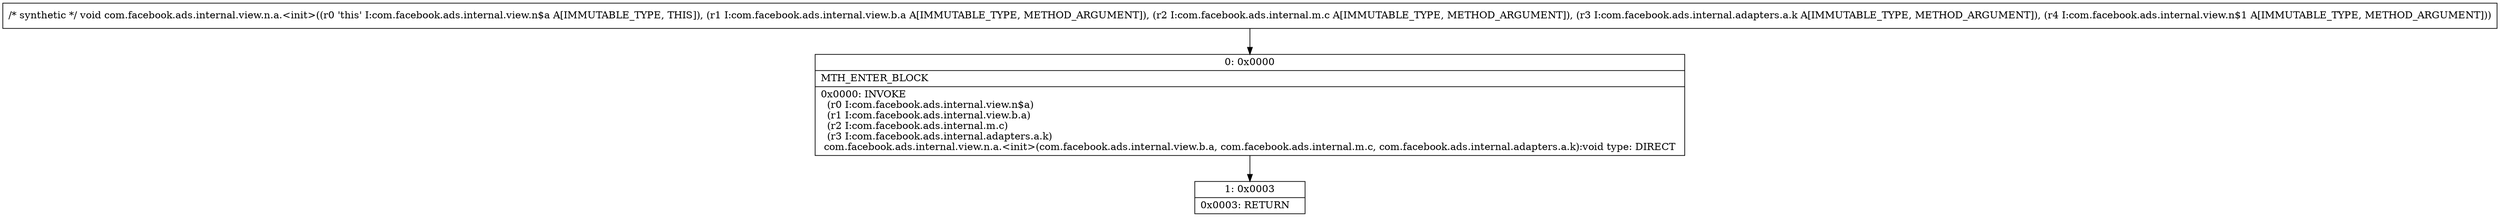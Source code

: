 digraph "CFG forcom.facebook.ads.internal.view.n.a.\<init\>(Lcom\/facebook\/ads\/internal\/view\/b\/a;Lcom\/facebook\/ads\/internal\/m\/c;Lcom\/facebook\/ads\/internal\/adapters\/a\/k;Lcom\/facebook\/ads\/internal\/view\/n$1;)V" {
Node_0 [shape=record,label="{0\:\ 0x0000|MTH_ENTER_BLOCK\l|0x0000: INVOKE  \l  (r0 I:com.facebook.ads.internal.view.n$a)\l  (r1 I:com.facebook.ads.internal.view.b.a)\l  (r2 I:com.facebook.ads.internal.m.c)\l  (r3 I:com.facebook.ads.internal.adapters.a.k)\l com.facebook.ads.internal.view.n.a.\<init\>(com.facebook.ads.internal.view.b.a, com.facebook.ads.internal.m.c, com.facebook.ads.internal.adapters.a.k):void type: DIRECT \l}"];
Node_1 [shape=record,label="{1\:\ 0x0003|0x0003: RETURN   \l}"];
MethodNode[shape=record,label="{\/* synthetic *\/ void com.facebook.ads.internal.view.n.a.\<init\>((r0 'this' I:com.facebook.ads.internal.view.n$a A[IMMUTABLE_TYPE, THIS]), (r1 I:com.facebook.ads.internal.view.b.a A[IMMUTABLE_TYPE, METHOD_ARGUMENT]), (r2 I:com.facebook.ads.internal.m.c A[IMMUTABLE_TYPE, METHOD_ARGUMENT]), (r3 I:com.facebook.ads.internal.adapters.a.k A[IMMUTABLE_TYPE, METHOD_ARGUMENT]), (r4 I:com.facebook.ads.internal.view.n$1 A[IMMUTABLE_TYPE, METHOD_ARGUMENT])) }"];
MethodNode -> Node_0;
Node_0 -> Node_1;
}

